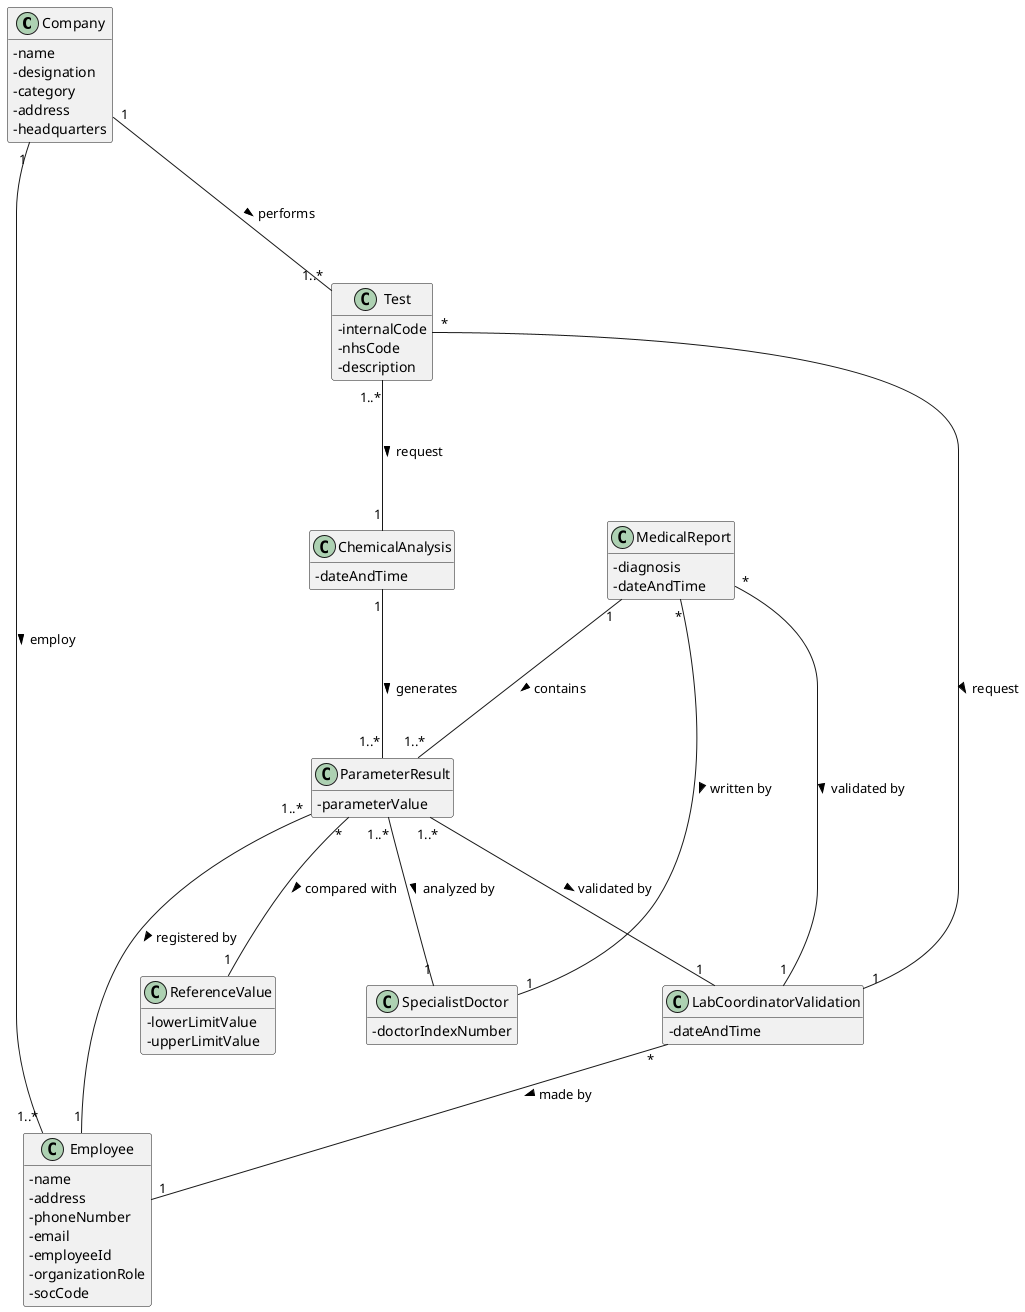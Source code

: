 @startuml
'https://plantuml.com/class-diagram
hide methods
skinparam classAttributeIconSize 0

class Company
class LabCoordinatorValidation
class Employee
class ChemicalAnalysis
class SpecialistDoctor
class MedicalReport
class ParameterResult
class ReferenceValue
class Test


class Company{
-name
-designation
-category
-address
-headquarters
}

class LabCoordinatorValidation {
-dateAndTime
}

class Employee {
-name
-address
-phoneNumber
-email
-employeeId
-organizationRole
-socCode
}

class ChemicalAnalysis{
-dateAndTime
}

class SpecialistDoctor{
-doctorIndexNumber
}

class MedicalReport{
-diagnosis
-dateAndTime
}

class ParameterResult{
-parameterValue
}

class ReferenceValue{
-lowerLimitValue
-upperLimitValue
}

class Test{
-internalCode
-nhsCode
-description
}

ChemicalAnalysis "1"---"1..*" ParameterResult: generates >

Company "1"---"1..*" Employee : employ >
Company "1"---"1..*" Test : performs >

LabCoordinatorValidation "*"--"1" Employee : made by >

MedicalReport "*"---"1" LabCoordinatorValidation : validated by >
MedicalReport "1"---"1..*" ParameterResult : contains >
MedicalReport "*"---"1" SpecialistDoctor : written by >

Test "1..*" ---"1" ChemicalAnalysis : request >
Test "*" --- "1" LabCoordinatorValidation : request >

ParameterResult "1..*"---"1" Employee: registered by >
ParameterResult "1..*"---"1" LabCoordinatorValidation : validated by >
ParameterResult "1..*"---"1" SpecialistDoctor : analyzed by >
ParameterResult "*"---"1" ReferenceValue : compared with >


@enduml